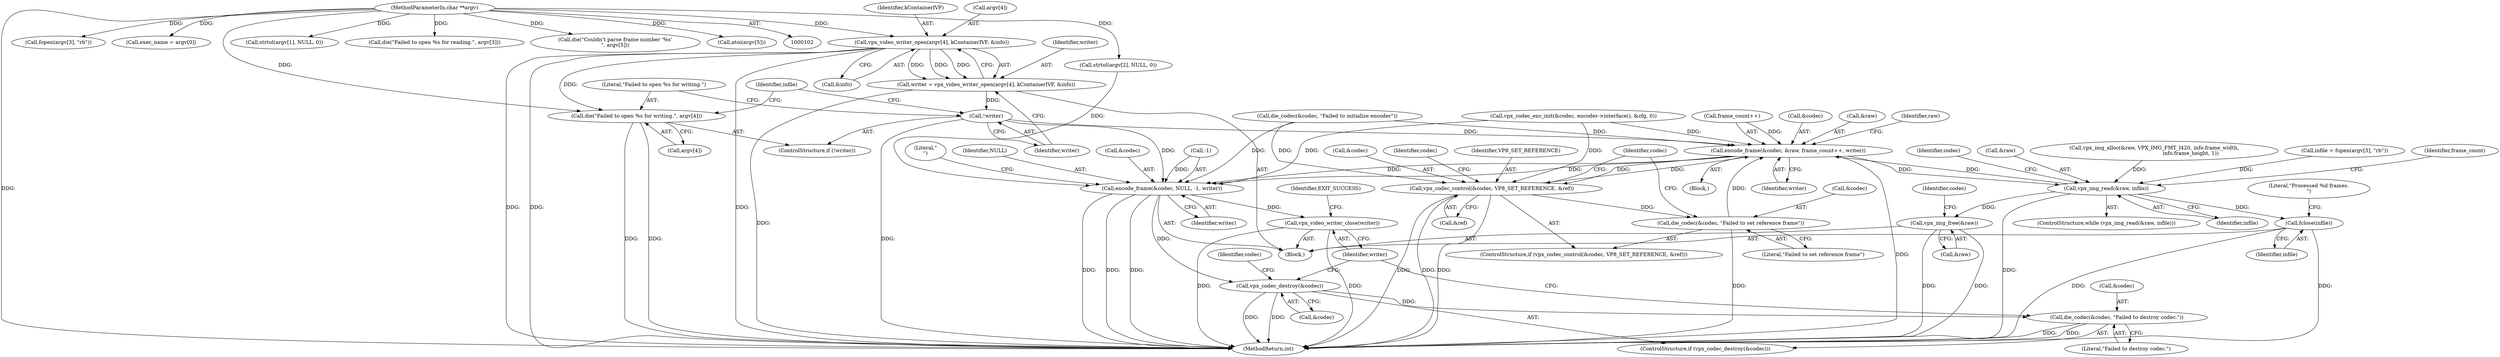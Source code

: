 digraph "1_Android_5a9753fca56f0eeb9f61e342b2fccffc364f9426_23@API" {
"1000333" [label="(Call,vpx_video_writer_open(argv[4], kContainerIVF, &info))"];
"1000104" [label="(MethodParameterIn,char **argv)"];
"1000331" [label="(Call,writer = vpx_video_writer_open(argv[4], kContainerIVF, &info))"];
"1000341" [label="(Call,!writer)"];
"1000409" [label="(Call,encode_frame(&codec, &raw, frame_count++, writer))"];
"1000375" [label="(Call,vpx_img_read(&raw, infile))"];
"1000426" [label="(Call,fclose(infile))"];
"1000431" [label="(Call,vpx_img_free(&raw))"];
"1000399" [label="(Call,vpx_codec_control(&codec, VP8_SET_REFERENCE, &ref))"];
"1000405" [label="(Call,die_codec(&codec, \"Failed to set reference frame\"))"];
"1000417" [label="(Call,encode_frame(&codec, NULL, -1, writer))"];
"1000435" [label="(Call,vpx_codec_destroy(&codec))"];
"1000438" [label="(Call,die_codec(&codec, \"Failed to destroy codec.\"))"];
"1000442" [label="(Call,vpx_video_writer_close(writer))"];
"1000343" [label="(Call,die(\"Failed to open %s for writing.\", argv[4]))"];
"1000446" [label="(MethodReturn,int)"];
"1000400" [label="(Call,&codec)"];
"1000331" [label="(Call,writer = vpx_video_writer_open(argv[4], kContainerIVF, &info))"];
"1000352" [label="(Call,fopen(argv[3], \"rb\"))"];
"1000429" [label="(Literal,\"Processed %d frames.\n\")"];
"1000438" [label="(Call,die_codec(&codec, \"Failed to destroy codec.\"))"];
"1000425" [label="(Literal,\"\n\")"];
"1000338" [label="(Call,&info)"];
"1000345" [label="(Call,argv[4])"];
"1000333" [label="(Call,vpx_video_writer_open(argv[4], kContainerIVF, &info))"];
"1000416" [label="(Identifier,writer)"];
"1000375" [label="(Call,vpx_img_read(&raw, infile))"];
"1000399" [label="(Call,vpx_codec_control(&codec, VP8_SET_REFERENCE, &ref))"];
"1000379" [label="(Block,)"];
"1000376" [label="(Call,&raw)"];
"1000427" [label="(Identifier,infile)"];
"1000437" [label="(Identifier,codec)"];
"1000411" [label="(Identifier,codec)"];
"1000435" [label="(Call,vpx_codec_destroy(&codec))"];
"1000443" [label="(Identifier,writer)"];
"1000410" [label="(Call,&codec)"];
"1000440" [label="(Identifier,codec)"];
"1000406" [label="(Call,&codec)"];
"1000104" [label="(MethodParameterIn,char **argv)"];
"1000145" [label="(Call,exec_name = argv[0])"];
"1000405" [label="(Call,die_codec(&codec, \"Failed to set reference frame\"))"];
"1000340" [label="(ControlStructure,if (!writer))"];
"1000432" [label="(Call,&raw)"];
"1000420" [label="(Identifier,NULL)"];
"1000418" [label="(Call,&codec)"];
"1000342" [label="(Identifier,writer)"];
"1000434" [label="(ControlStructure,if (vpx_codec_destroy(&codec)))"];
"1000337" [label="(Identifier,kContainerIVF)"];
"1000398" [label="(ControlStructure,if (vpx_codec_control(&codec, VP8_SET_REFERENCE, &ref)))"];
"1000332" [label="(Identifier,writer)"];
"1000445" [label="(Identifier,EXIT_SUCCESS)"];
"1000439" [label="(Call,&codec)"];
"1000200" [label="(Call,strtol(argv[2], NULL, 0))"];
"1000343" [label="(Call,die(\"Failed to open %s for writing.\", argv[4]))"];
"1000351" [label="(Identifier,infile)"];
"1000374" [label="(ControlStructure,while (vpx_img_read(&raw, infile)))"];
"1000431" [label="(Call,vpx_img_free(&raw))"];
"1000259" [label="(Call,vpx_img_alloc(&raw, VPX_IMG_FMT_I420, info.frame_width,\n                                             info.frame_height, 1))"];
"1000190" [label="(Call,strtol(argv[1], NULL, 0))"];
"1000407" [label="(Identifier,codec)"];
"1000350" [label="(Call,infile = fopen(argv[3], \"rb\"))"];
"1000344" [label="(Literal,\"Failed to open %s for writing.\")"];
"1000442" [label="(Call,vpx_video_writer_close(writer))"];
"1000441" [label="(Literal,\"Failed to destroy codec.\")"];
"1000357" [label="(Call,die(\"Failed to open %s for reading.\", argv[3]))"];
"1000174" [label="(Call,die(\"Couldn't parse frame number '%s'\n\", argv[5]))"];
"1000370" [label="(Call,die_codec(&codec, \"Failed to initialize encoder\"))"];
"1000167" [label="(Call,atoi(argv[5]))"];
"1000363" [label="(Call,vpx_codec_enc_init(&codec, encoder->interface(), &cfg, 0))"];
"1000334" [label="(Call,argv[4])"];
"1000105" [label="(Block,)"];
"1000409" [label="(Call,encode_frame(&codec, &raw, frame_count++, writer))"];
"1000378" [label="(Identifier,infile)"];
"1000421" [label="(Call,-1)"];
"1000341" [label="(Call,!writer)"];
"1000423" [label="(Identifier,writer)"];
"1000403" [label="(Call,&ref)"];
"1000412" [label="(Call,&raw)"];
"1000408" [label="(Literal,\"Failed to set reference frame\")"];
"1000383" [label="(Identifier,frame_count)"];
"1000436" [label="(Call,&codec)"];
"1000417" [label="(Call,encode_frame(&codec, NULL, -1, writer))"];
"1000402" [label="(Identifier,VP8_SET_REFERENCE)"];
"1000377" [label="(Identifier,raw)"];
"1000419" [label="(Identifier,codec)"];
"1000426" [label="(Call,fclose(infile))"];
"1000414" [label="(Call,frame_count++)"];
"1000333" -> "1000331"  [label="AST: "];
"1000333" -> "1000338"  [label="CFG: "];
"1000334" -> "1000333"  [label="AST: "];
"1000337" -> "1000333"  [label="AST: "];
"1000338" -> "1000333"  [label="AST: "];
"1000331" -> "1000333"  [label="CFG: "];
"1000333" -> "1000446"  [label="DDG: "];
"1000333" -> "1000446"  [label="DDG: "];
"1000333" -> "1000446"  [label="DDG: "];
"1000333" -> "1000331"  [label="DDG: "];
"1000333" -> "1000331"  [label="DDG: "];
"1000333" -> "1000331"  [label="DDG: "];
"1000104" -> "1000333"  [label="DDG: "];
"1000333" -> "1000343"  [label="DDG: "];
"1000104" -> "1000102"  [label="AST: "];
"1000104" -> "1000446"  [label="DDG: "];
"1000104" -> "1000145"  [label="DDG: "];
"1000104" -> "1000167"  [label="DDG: "];
"1000104" -> "1000174"  [label="DDG: "];
"1000104" -> "1000190"  [label="DDG: "];
"1000104" -> "1000200"  [label="DDG: "];
"1000104" -> "1000343"  [label="DDG: "];
"1000104" -> "1000352"  [label="DDG: "];
"1000104" -> "1000357"  [label="DDG: "];
"1000331" -> "1000105"  [label="AST: "];
"1000332" -> "1000331"  [label="AST: "];
"1000342" -> "1000331"  [label="CFG: "];
"1000331" -> "1000446"  [label="DDG: "];
"1000331" -> "1000341"  [label="DDG: "];
"1000341" -> "1000340"  [label="AST: "];
"1000341" -> "1000342"  [label="CFG: "];
"1000342" -> "1000341"  [label="AST: "];
"1000344" -> "1000341"  [label="CFG: "];
"1000351" -> "1000341"  [label="CFG: "];
"1000341" -> "1000446"  [label="DDG: "];
"1000341" -> "1000409"  [label="DDG: "];
"1000341" -> "1000417"  [label="DDG: "];
"1000409" -> "1000379"  [label="AST: "];
"1000409" -> "1000416"  [label="CFG: "];
"1000410" -> "1000409"  [label="AST: "];
"1000412" -> "1000409"  [label="AST: "];
"1000414" -> "1000409"  [label="AST: "];
"1000416" -> "1000409"  [label="AST: "];
"1000377" -> "1000409"  [label="CFG: "];
"1000409" -> "1000446"  [label="DDG: "];
"1000409" -> "1000375"  [label="DDG: "];
"1000409" -> "1000399"  [label="DDG: "];
"1000363" -> "1000409"  [label="DDG: "];
"1000399" -> "1000409"  [label="DDG: "];
"1000405" -> "1000409"  [label="DDG: "];
"1000370" -> "1000409"  [label="DDG: "];
"1000375" -> "1000409"  [label="DDG: "];
"1000414" -> "1000409"  [label="DDG: "];
"1000409" -> "1000417"  [label="DDG: "];
"1000409" -> "1000417"  [label="DDG: "];
"1000375" -> "1000374"  [label="AST: "];
"1000375" -> "1000378"  [label="CFG: "];
"1000376" -> "1000375"  [label="AST: "];
"1000378" -> "1000375"  [label="AST: "];
"1000383" -> "1000375"  [label="CFG: "];
"1000419" -> "1000375"  [label="CFG: "];
"1000375" -> "1000446"  [label="DDG: "];
"1000259" -> "1000375"  [label="DDG: "];
"1000350" -> "1000375"  [label="DDG: "];
"1000375" -> "1000426"  [label="DDG: "];
"1000375" -> "1000431"  [label="DDG: "];
"1000426" -> "1000105"  [label="AST: "];
"1000426" -> "1000427"  [label="CFG: "];
"1000427" -> "1000426"  [label="AST: "];
"1000429" -> "1000426"  [label="CFG: "];
"1000426" -> "1000446"  [label="DDG: "];
"1000426" -> "1000446"  [label="DDG: "];
"1000431" -> "1000105"  [label="AST: "];
"1000431" -> "1000432"  [label="CFG: "];
"1000432" -> "1000431"  [label="AST: "];
"1000437" -> "1000431"  [label="CFG: "];
"1000431" -> "1000446"  [label="DDG: "];
"1000431" -> "1000446"  [label="DDG: "];
"1000399" -> "1000398"  [label="AST: "];
"1000399" -> "1000403"  [label="CFG: "];
"1000400" -> "1000399"  [label="AST: "];
"1000402" -> "1000399"  [label="AST: "];
"1000403" -> "1000399"  [label="AST: "];
"1000407" -> "1000399"  [label="CFG: "];
"1000411" -> "1000399"  [label="CFG: "];
"1000399" -> "1000446"  [label="DDG: "];
"1000399" -> "1000446"  [label="DDG: "];
"1000399" -> "1000446"  [label="DDG: "];
"1000363" -> "1000399"  [label="DDG: "];
"1000370" -> "1000399"  [label="DDG: "];
"1000399" -> "1000405"  [label="DDG: "];
"1000405" -> "1000398"  [label="AST: "];
"1000405" -> "1000408"  [label="CFG: "];
"1000406" -> "1000405"  [label="AST: "];
"1000408" -> "1000405"  [label="AST: "];
"1000411" -> "1000405"  [label="CFG: "];
"1000405" -> "1000446"  [label="DDG: "];
"1000417" -> "1000105"  [label="AST: "];
"1000417" -> "1000423"  [label="CFG: "];
"1000418" -> "1000417"  [label="AST: "];
"1000420" -> "1000417"  [label="AST: "];
"1000421" -> "1000417"  [label="AST: "];
"1000423" -> "1000417"  [label="AST: "];
"1000425" -> "1000417"  [label="CFG: "];
"1000417" -> "1000446"  [label="DDG: "];
"1000417" -> "1000446"  [label="DDG: "];
"1000417" -> "1000446"  [label="DDG: "];
"1000363" -> "1000417"  [label="DDG: "];
"1000370" -> "1000417"  [label="DDG: "];
"1000200" -> "1000417"  [label="DDG: "];
"1000421" -> "1000417"  [label="DDG: "];
"1000417" -> "1000435"  [label="DDG: "];
"1000417" -> "1000442"  [label="DDG: "];
"1000435" -> "1000434"  [label="AST: "];
"1000435" -> "1000436"  [label="CFG: "];
"1000436" -> "1000435"  [label="AST: "];
"1000440" -> "1000435"  [label="CFG: "];
"1000443" -> "1000435"  [label="CFG: "];
"1000435" -> "1000446"  [label="DDG: "];
"1000435" -> "1000446"  [label="DDG: "];
"1000435" -> "1000438"  [label="DDG: "];
"1000438" -> "1000434"  [label="AST: "];
"1000438" -> "1000441"  [label="CFG: "];
"1000439" -> "1000438"  [label="AST: "];
"1000441" -> "1000438"  [label="AST: "];
"1000443" -> "1000438"  [label="CFG: "];
"1000438" -> "1000446"  [label="DDG: "];
"1000438" -> "1000446"  [label="DDG: "];
"1000442" -> "1000105"  [label="AST: "];
"1000442" -> "1000443"  [label="CFG: "];
"1000443" -> "1000442"  [label="AST: "];
"1000445" -> "1000442"  [label="CFG: "];
"1000442" -> "1000446"  [label="DDG: "];
"1000442" -> "1000446"  [label="DDG: "];
"1000343" -> "1000340"  [label="AST: "];
"1000343" -> "1000345"  [label="CFG: "];
"1000344" -> "1000343"  [label="AST: "];
"1000345" -> "1000343"  [label="AST: "];
"1000351" -> "1000343"  [label="CFG: "];
"1000343" -> "1000446"  [label="DDG: "];
"1000343" -> "1000446"  [label="DDG: "];
}
